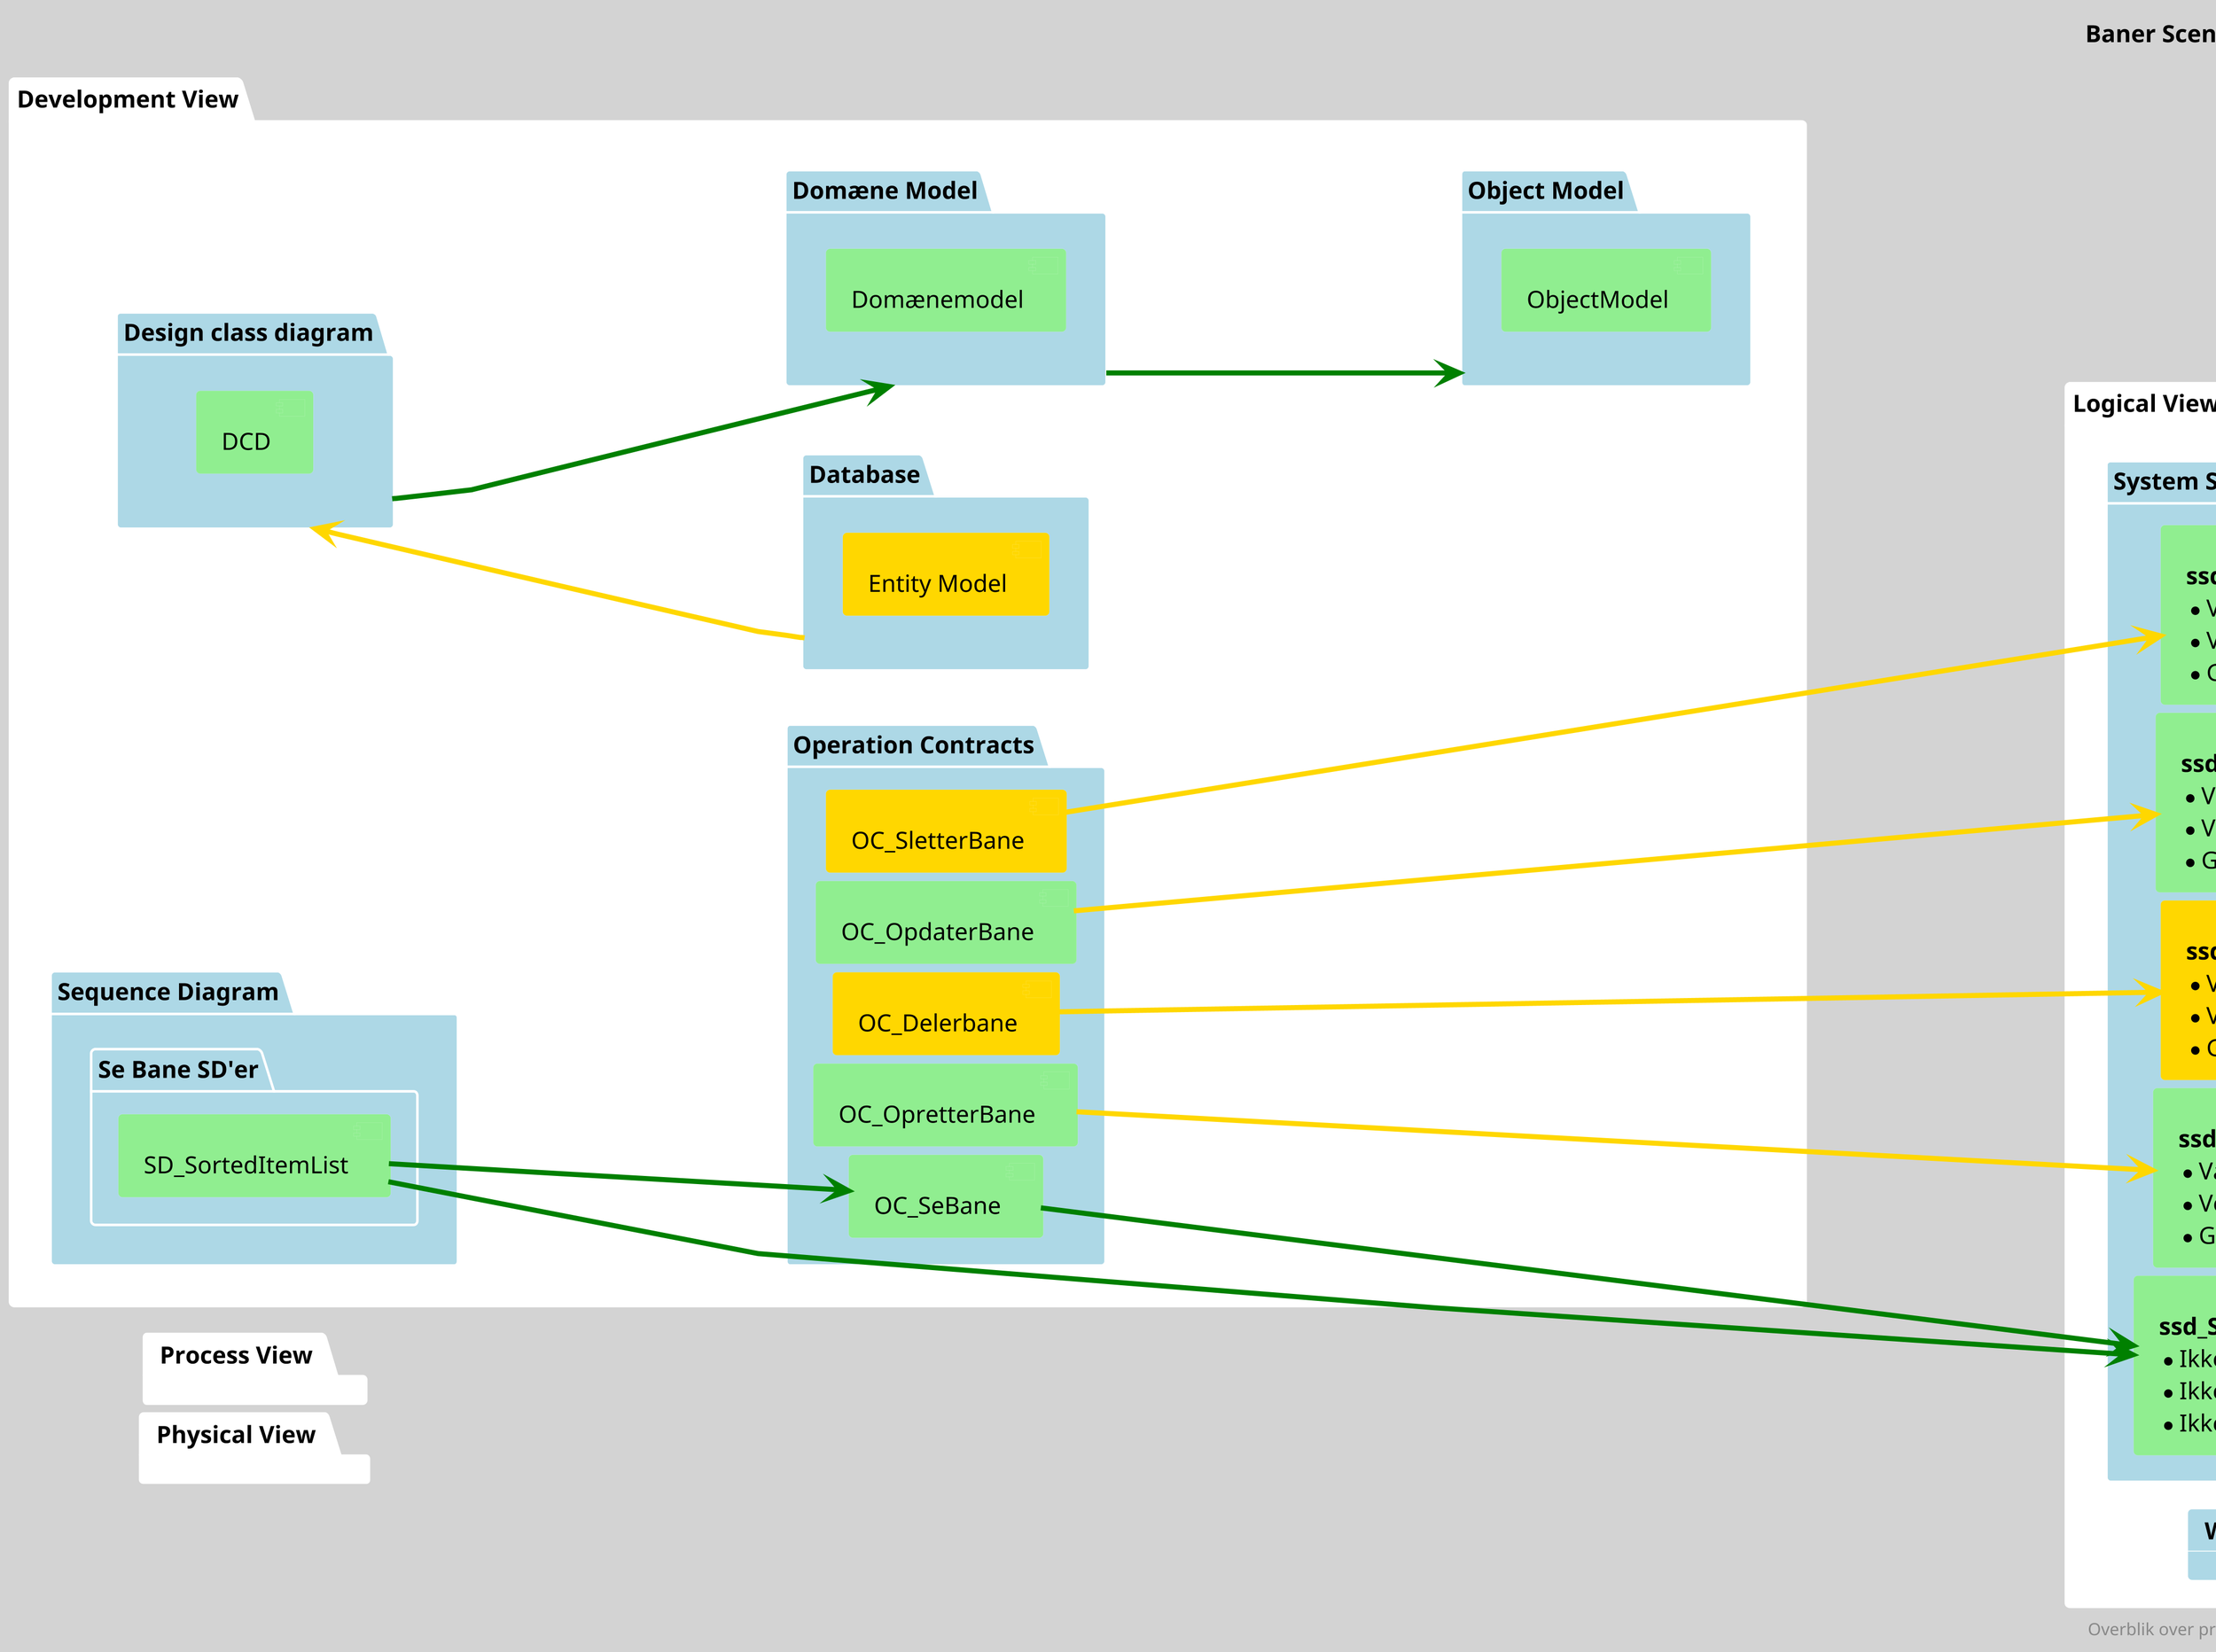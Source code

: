 @startuml Overblik
title **Baner Scenariet**
left to right direction
skinparam nodesep 5
skinparam ranksep 250
skinparam linetype polyline
skinparam dpi 300
skinparam ComponentBorderThickness 0
skinparam BackgroundColor lightgrey
skinparam ComponentBackgroundColor white
skinparam ComponentBorderColor white
skinparam PackageBackgroundColor white
skinparam PackageBorderColor white
 
!$Component = {"Valid" : "Valideret", 
                "Verified" : "Verificeret", 
                "Approved" : "Godkendt af PO", 
                "NotApproved" : "Ikke Godkendt af PO",
                "NotValidated" : "Ikke Valideret",
                "NotVerified" : "Ikke Verificeret"}


package "Logical View" {
    package "Usecase Diagram"#LightBlue{
        component UC_Diagram #LightGreen[ 
            **UC_Diagram**
            * $Component.Valid
            * $Component.Verified
            * $Component.Approved
        ]
        
    }
    package "Use Cases" as UseCases #LightBlue{
        component UC_OpdaterBane #LightGreen[
            **UC_OpdaterBane**
            * $Component.Valid
            * $Component.Verified
            * $Component.Approved
        ]
        component UC_OpretterBane#LightGreen[
            **UC_OpretterBane**
            * $Component.Valid
            * $Component.Verified
            * $Component.Approved
        ]
        component UC_SeBane #LightGreen[
            **UC_SeBane**
            * $Component.NotValidated
            * $Component.NotVerified
            * $Component.NotApproved
        ]
        component UC_SletBane#LightGreen[
            **UC_SletBane**
            * $Component.Valid
            * $Component.Verified
            * $Component.Approved
        ]
        component UC_DeleBane#LightGreen[
            **UC_DeleBane**
            * $Component.Valid
            * $Component.Verified
            * $Component.Approved
        ]

    }
    
    package Wireframes #LightBlue
    package "System Sequence Diagram"#LightBlue{
        component ssd_Delebane#Gold[
            **ssd_Delebane**
            * $Component.Valid
            * $Component.Verified
            * $Component.Approved
        ]
        component ssd_OpdaterBane #LightGreen[
            **ssd_OpdaterBane**
            * $Component.Valid
            * $Component.Verified
            * $Component.Approved
        ]
        component ssd_OpretterBane #LightGreen [
            **ssd_OpretterBane**
            * $Component.Valid
            * $Component.Verified
            * $Component.Approved
        ]
        component ssd_SletBane #LightGreen [
            **ssd_SletBane**
            * $Component.Valid
            * $Component.Verified
            * $Component.Approved
        ]
        component ssd_SeBane #LightGreen [
            **ssd_SeBane**
            * $Component.NotApproved
            * $Component.NotValidated
            * $Component.NotVerified
        ]
    
    
    }
}

package "Development View"{
    package "Database" as DB#LightBlue{
        [Entity Model] #Gold
    }

    package "Design class diagram" as DCDpackage#LightBlue{
        [DCD] #LightGreen

    }
    package "Operation Contracts"#LightBlue{
        component OC_OpdaterBane#LightGreen{
            
        }

        component OC_Delerbane#Gold{
            
        }

        component OC_OpretterBane#LightGreen{
            

        }

        component OC_SletterBane#Gold{
            
        }
        component OC_SeBane#LightGreen{
            
        }

        
    }

    package "Domæne Model" as DM #LightBlue{
        component Domænemodel#LightGreen
    }
    package "Object Model" as OM #LightBlue{
        component ObjectModel#LightGreen
    }
    package "Sequence Diagram" as SD #LightBlue {
        package "Se Bane SD'er" as OpdaterBaneSD #LightBlue{
            component SD_SortedItemList#LightGreen{

            }
        }
        
    }
}

package "Physical View"{

}
package "Process View"{
    
}

DCDpackage <-[thickness=3]- DB #Gold
DCDpackage -[thickness=3]-> DM #green
DM -[thickness=3]-> OM #green



UC_Diagram <-[thickness=3]u- UseCases #green

OC_OpdaterBane --[thickness=3]-> ssd_OpdaterBane #Gold
OC_SeBane --[thickness=3]-> ssd_SeBane #green

OC_Delerbane -[thickness=3]-> ssd_Delebane #Gold
OC_OpretterBane --[thickness=3]-> ssd_OpretterBane #Gold
OC_SletterBane --[thickness=3]u-> ssd_SletBane #Gold
ssd_Delebane -[thickness=3]-> UC_DeleBane #Gold
ssd_OpdaterBane --[thickness=3]-> UC_OpdaterBane #Gold
ssd_SletBane -[thickness=3]-> UC_SletBane #Gold
ssd_OpretterBane -[thickness=3]-> UC_OpretterBane #green
ssd_SeBane -[thickness=3]-> UC_SeBane #green
SD_SortedItemList -[thickness=3]-> ssd_SeBane #green
SD_SortedItemList -[thickness=3]-> OC_SeBane #Green
footer Overblik over projektet
@enduml